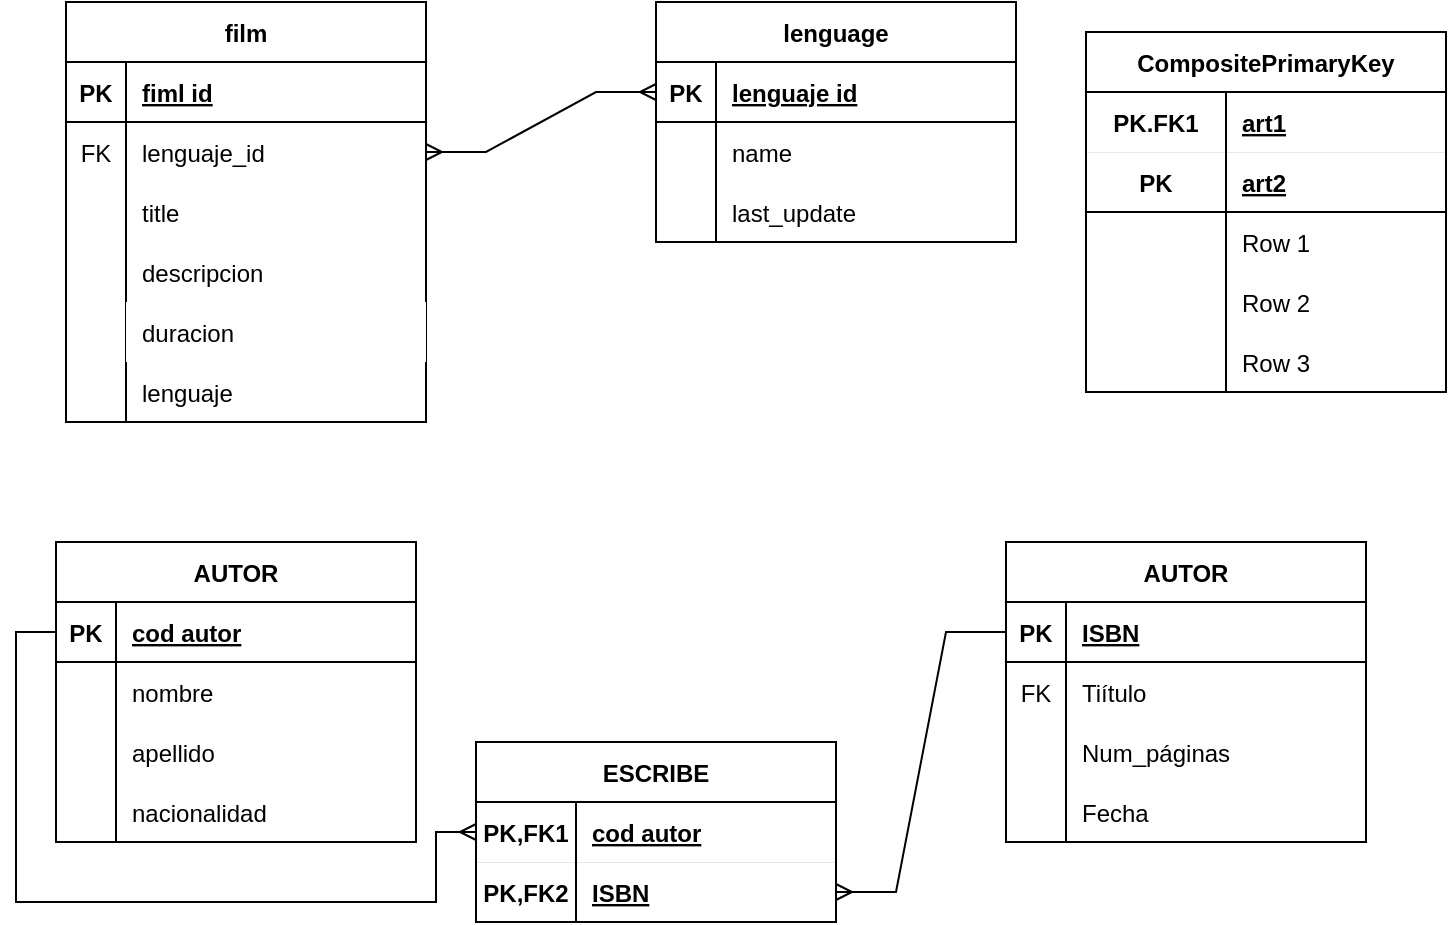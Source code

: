 <mxfile version="20.8.16" type="device"><diagram id="R2lEEEUBdFMjLlhIrx00" name="Page-1"><mxGraphModel dx="1036" dy="614" grid="1" gridSize="10" guides="1" tooltips="1" connect="1" arrows="1" fold="1" page="1" pageScale="1" pageWidth="850" pageHeight="1100" math="0" shadow="0" extFonts="Permanent Marker^https://fonts.googleapis.com/css?family=Permanent+Marker"><root><mxCell id="0"/><mxCell id="1" parent="0"/><mxCell id="QKSZVNRSu3XxzxqllvWI-1" value="film" style="shape=table;startSize=30;container=1;collapsible=1;childLayout=tableLayout;fixedRows=1;rowLines=0;fontStyle=1;align=center;resizeLast=1;" parent="1" vertex="1"><mxGeometry x="95" width="180" height="210" as="geometry"/></mxCell><mxCell id="QKSZVNRSu3XxzxqllvWI-2" value="" style="shape=tableRow;horizontal=0;startSize=0;swimlaneHead=0;swimlaneBody=0;fillColor=none;collapsible=0;dropTarget=0;points=[[0,0.5],[1,0.5]];portConstraint=eastwest;top=0;left=0;right=0;bottom=1;" parent="QKSZVNRSu3XxzxqllvWI-1" vertex="1"><mxGeometry y="30" width="180" height="30" as="geometry"/></mxCell><mxCell id="QKSZVNRSu3XxzxqllvWI-3" value="PK" style="shape=partialRectangle;connectable=0;fillColor=none;top=0;left=0;bottom=0;right=0;fontStyle=1;overflow=hidden;" parent="QKSZVNRSu3XxzxqllvWI-2" vertex="1"><mxGeometry width="30" height="30" as="geometry"><mxRectangle width="30" height="30" as="alternateBounds"/></mxGeometry></mxCell><mxCell id="QKSZVNRSu3XxzxqllvWI-4" value="fiml id" style="shape=partialRectangle;connectable=0;fillColor=none;top=0;left=0;bottom=0;right=0;align=left;spacingLeft=6;fontStyle=5;overflow=hidden;" parent="QKSZVNRSu3XxzxqllvWI-2" vertex="1"><mxGeometry x="30" width="150" height="30" as="geometry"><mxRectangle width="150" height="30" as="alternateBounds"/></mxGeometry></mxCell><mxCell id="QKSZVNRSu3XxzxqllvWI-33" value="" style="shape=tableRow;horizontal=0;startSize=0;swimlaneHead=0;swimlaneBody=0;fillColor=none;collapsible=0;dropTarget=0;points=[[0,0.5],[1,0.5]];portConstraint=eastwest;top=0;left=0;right=0;bottom=0;" parent="QKSZVNRSu3XxzxqllvWI-1" vertex="1"><mxGeometry y="60" width="180" height="30" as="geometry"/></mxCell><mxCell id="QKSZVNRSu3XxzxqllvWI-34" value="FK" style="shape=partialRectangle;connectable=0;fillColor=none;top=0;left=0;bottom=0;right=0;fontStyle=0;overflow=hidden;" parent="QKSZVNRSu3XxzxqllvWI-33" vertex="1"><mxGeometry width="30" height="30" as="geometry"><mxRectangle width="30" height="30" as="alternateBounds"/></mxGeometry></mxCell><mxCell id="QKSZVNRSu3XxzxqllvWI-35" value="lenguaje_id" style="shape=partialRectangle;connectable=0;fillColor=none;top=0;left=0;bottom=0;right=0;align=left;spacingLeft=6;fontStyle=0;overflow=hidden;" parent="QKSZVNRSu3XxzxqllvWI-33" vertex="1"><mxGeometry x="30" width="150" height="30" as="geometry"><mxRectangle width="150" height="30" as="alternateBounds"/></mxGeometry></mxCell><mxCell id="QKSZVNRSu3XxzxqllvWI-5" value="" style="shape=tableRow;horizontal=0;startSize=0;swimlaneHead=0;swimlaneBody=0;fillColor=none;collapsible=0;dropTarget=0;points=[[0,0.5],[1,0.5]];portConstraint=eastwest;top=0;left=0;right=0;bottom=0;" parent="QKSZVNRSu3XxzxqllvWI-1" vertex="1"><mxGeometry y="90" width="180" height="30" as="geometry"/></mxCell><mxCell id="QKSZVNRSu3XxzxqllvWI-6" value="" style="shape=partialRectangle;connectable=0;fillColor=none;top=0;left=0;bottom=0;right=0;editable=1;overflow=hidden;" parent="QKSZVNRSu3XxzxqllvWI-5" vertex="1"><mxGeometry width="30" height="30" as="geometry"><mxRectangle width="30" height="30" as="alternateBounds"/></mxGeometry></mxCell><mxCell id="QKSZVNRSu3XxzxqllvWI-7" value="title" style="shape=partialRectangle;connectable=0;fillColor=none;top=0;left=0;bottom=0;right=0;align=left;spacingLeft=6;overflow=hidden;" parent="QKSZVNRSu3XxzxqllvWI-5" vertex="1"><mxGeometry x="30" width="150" height="30" as="geometry"><mxRectangle width="150" height="30" as="alternateBounds"/></mxGeometry></mxCell><mxCell id="QKSZVNRSu3XxzxqllvWI-8" value="" style="shape=tableRow;horizontal=0;startSize=0;swimlaneHead=0;swimlaneBody=0;fillColor=none;collapsible=0;dropTarget=0;points=[[0,0.5],[1,0.5]];portConstraint=eastwest;top=0;left=0;right=0;bottom=0;" parent="QKSZVNRSu3XxzxqllvWI-1" vertex="1"><mxGeometry y="120" width="180" height="30" as="geometry"/></mxCell><mxCell id="QKSZVNRSu3XxzxqllvWI-9" value="" style="shape=partialRectangle;connectable=0;fillColor=none;top=0;left=0;bottom=0;right=0;editable=1;overflow=hidden;" parent="QKSZVNRSu3XxzxqllvWI-8" vertex="1"><mxGeometry width="30" height="30" as="geometry"><mxRectangle width="30" height="30" as="alternateBounds"/></mxGeometry></mxCell><mxCell id="QKSZVNRSu3XxzxqllvWI-10" value="descripcion" style="shape=partialRectangle;connectable=0;fillColor=none;top=0;left=0;bottom=0;right=0;align=left;spacingLeft=6;overflow=hidden;" parent="QKSZVNRSu3XxzxqllvWI-8" vertex="1"><mxGeometry x="30" width="150" height="30" as="geometry"><mxRectangle width="150" height="30" as="alternateBounds"/></mxGeometry></mxCell><mxCell id="QKSZVNRSu3XxzxqllvWI-11" value="" style="shape=tableRow;horizontal=0;startSize=0;swimlaneHead=0;swimlaneBody=0;fillColor=none;collapsible=0;dropTarget=0;points=[[0,0.5],[1,0.5]];portConstraint=eastwest;top=0;left=0;right=0;bottom=0;" parent="QKSZVNRSu3XxzxqllvWI-1" vertex="1"><mxGeometry y="150" width="180" height="30" as="geometry"/></mxCell><mxCell id="QKSZVNRSu3XxzxqllvWI-12" value="" style="shape=partialRectangle;connectable=0;fillColor=none;top=0;left=0;bottom=0;right=0;editable=1;overflow=hidden;" parent="QKSZVNRSu3XxzxqllvWI-11" vertex="1"><mxGeometry width="30" height="30" as="geometry"><mxRectangle width="30" height="30" as="alternateBounds"/></mxGeometry></mxCell><mxCell id="QKSZVNRSu3XxzxqllvWI-13" value="duracion" style="shape=partialRectangle;connectable=0;top=0;left=0;bottom=0;right=0;align=left;spacingLeft=6;overflow=hidden;" parent="QKSZVNRSu3XxzxqllvWI-11" vertex="1"><mxGeometry x="30" width="150" height="30" as="geometry"><mxRectangle width="150" height="30" as="alternateBounds"/></mxGeometry></mxCell><mxCell id="QKSZVNRSu3XxzxqllvWI-14" value="" style="shape=tableRow;horizontal=0;startSize=0;swimlaneHead=0;swimlaneBody=0;fillColor=none;collapsible=0;dropTarget=0;points=[[0,0.5],[1,0.5]];portConstraint=eastwest;top=0;left=0;right=0;bottom=0;" parent="QKSZVNRSu3XxzxqllvWI-1" vertex="1"><mxGeometry y="180" width="180" height="30" as="geometry"/></mxCell><mxCell id="QKSZVNRSu3XxzxqllvWI-15" value="" style="shape=partialRectangle;connectable=0;fillColor=none;top=0;left=0;bottom=0;right=0;editable=1;overflow=hidden;" parent="QKSZVNRSu3XxzxqllvWI-14" vertex="1"><mxGeometry width="30" height="30" as="geometry"><mxRectangle width="30" height="30" as="alternateBounds"/></mxGeometry></mxCell><mxCell id="QKSZVNRSu3XxzxqllvWI-16" value="lenguaje" style="shape=partialRectangle;connectable=0;fillColor=none;top=0;left=0;bottom=0;right=0;align=left;spacingLeft=6;overflow=hidden;" parent="QKSZVNRSu3XxzxqllvWI-14" vertex="1"><mxGeometry x="30" width="150" height="30" as="geometry"><mxRectangle width="150" height="30" as="alternateBounds"/></mxGeometry></mxCell><mxCell id="QKSZVNRSu3XxzxqllvWI-17" value="lenguage" style="shape=table;startSize=30;container=1;collapsible=1;childLayout=tableLayout;fixedRows=1;rowLines=0;fontStyle=1;align=center;resizeLast=1;" parent="1" vertex="1"><mxGeometry x="390" width="180" height="120" as="geometry"/></mxCell><mxCell id="QKSZVNRSu3XxzxqllvWI-18" value="" style="shape=tableRow;horizontal=0;startSize=0;swimlaneHead=0;swimlaneBody=0;fillColor=none;collapsible=0;dropTarget=0;points=[[0,0.5],[1,0.5]];portConstraint=eastwest;top=0;left=0;right=0;bottom=1;" parent="QKSZVNRSu3XxzxqllvWI-17" vertex="1"><mxGeometry y="30" width="180" height="30" as="geometry"/></mxCell><mxCell id="QKSZVNRSu3XxzxqllvWI-19" value="PK" style="shape=partialRectangle;connectable=0;fillColor=none;top=0;left=0;bottom=0;right=0;fontStyle=1;overflow=hidden;" parent="QKSZVNRSu3XxzxqllvWI-18" vertex="1"><mxGeometry width="30" height="30" as="geometry"><mxRectangle width="30" height="30" as="alternateBounds"/></mxGeometry></mxCell><mxCell id="QKSZVNRSu3XxzxqllvWI-20" value="lenguaje id" style="shape=partialRectangle;connectable=0;fillColor=none;top=0;left=0;bottom=0;right=0;align=left;spacingLeft=6;fontStyle=5;overflow=hidden;" parent="QKSZVNRSu3XxzxqllvWI-18" vertex="1"><mxGeometry x="30" width="150" height="30" as="geometry"><mxRectangle width="150" height="30" as="alternateBounds"/></mxGeometry></mxCell><mxCell id="QKSZVNRSu3XxzxqllvWI-21" value="" style="shape=tableRow;horizontal=0;startSize=0;swimlaneHead=0;swimlaneBody=0;fillColor=none;collapsible=0;dropTarget=0;points=[[0,0.5],[1,0.5]];portConstraint=eastwest;top=0;left=0;right=0;bottom=0;" parent="QKSZVNRSu3XxzxqllvWI-17" vertex="1"><mxGeometry y="60" width="180" height="30" as="geometry"/></mxCell><mxCell id="QKSZVNRSu3XxzxqllvWI-22" value="" style="shape=partialRectangle;connectable=0;fillColor=none;top=0;left=0;bottom=0;right=0;editable=1;overflow=hidden;" parent="QKSZVNRSu3XxzxqllvWI-21" vertex="1"><mxGeometry width="30" height="30" as="geometry"><mxRectangle width="30" height="30" as="alternateBounds"/></mxGeometry></mxCell><mxCell id="QKSZVNRSu3XxzxqllvWI-23" value="name" style="shape=partialRectangle;connectable=0;fillColor=none;top=0;left=0;bottom=0;right=0;align=left;spacingLeft=6;overflow=hidden;" parent="QKSZVNRSu3XxzxqllvWI-21" vertex="1"><mxGeometry x="30" width="150" height="30" as="geometry"><mxRectangle width="150" height="30" as="alternateBounds"/></mxGeometry></mxCell><mxCell id="QKSZVNRSu3XxzxqllvWI-24" value="" style="shape=tableRow;horizontal=0;startSize=0;swimlaneHead=0;swimlaneBody=0;fillColor=none;collapsible=0;dropTarget=0;points=[[0,0.5],[1,0.5]];portConstraint=eastwest;top=0;left=0;right=0;bottom=0;" parent="QKSZVNRSu3XxzxqllvWI-17" vertex="1"><mxGeometry y="90" width="180" height="30" as="geometry"/></mxCell><mxCell id="QKSZVNRSu3XxzxqllvWI-25" value="" style="shape=partialRectangle;connectable=0;fillColor=none;top=0;left=0;bottom=0;right=0;editable=1;overflow=hidden;" parent="QKSZVNRSu3XxzxqllvWI-24" vertex="1"><mxGeometry width="30" height="30" as="geometry"><mxRectangle width="30" height="30" as="alternateBounds"/></mxGeometry></mxCell><mxCell id="QKSZVNRSu3XxzxqllvWI-26" value="last_update" style="shape=partialRectangle;connectable=0;fillColor=none;top=0;left=0;bottom=0;right=0;align=left;spacingLeft=6;overflow=hidden;" parent="QKSZVNRSu3XxzxqllvWI-24" vertex="1"><mxGeometry x="30" width="150" height="30" as="geometry"><mxRectangle width="150" height="30" as="alternateBounds"/></mxGeometry></mxCell><mxCell id="QKSZVNRSu3XxzxqllvWI-36" value="CompositePrimaryKey" style="shape=table;startSize=30;container=1;collapsible=1;childLayout=tableLayout;fixedRows=1;rowLines=0;fontStyle=1;align=center;resizeLast=1;strokeWidth=1;" parent="1" vertex="1"><mxGeometry x="605" y="15" width="180" height="180" as="geometry"/></mxCell><mxCell id="QKSZVNRSu3XxzxqllvWI-37" value="" style="shape=tableRow;horizontal=0;startSize=0;swimlaneHead=0;swimlaneBody=0;fillColor=none;collapsible=0;dropTarget=0;points=[[0,0.5],[1,0.5]];portConstraint=eastwest;top=0;left=0;right=0;bottom=1;strokeWidth=0;" parent="QKSZVNRSu3XxzxqllvWI-36" vertex="1"><mxGeometry y="30" width="180" height="30" as="geometry"/></mxCell><mxCell id="QKSZVNRSu3XxzxqllvWI-38" value="PK.FK1" style="shape=partialRectangle;connectable=0;fillColor=none;top=0;left=0;bottom=0;right=0;fontStyle=1;overflow=hidden;" parent="QKSZVNRSu3XxzxqllvWI-37" vertex="1"><mxGeometry width="70.0" height="30" as="geometry"><mxRectangle width="70.0" height="30" as="alternateBounds"/></mxGeometry></mxCell><mxCell id="QKSZVNRSu3XxzxqllvWI-39" value="art1" style="shape=partialRectangle;connectable=0;fillColor=none;top=0;left=0;bottom=0;right=0;align=left;spacingLeft=6;fontStyle=5;overflow=hidden;" parent="QKSZVNRSu3XxzxqllvWI-37" vertex="1"><mxGeometry x="70.0" width="110.0" height="30" as="geometry"><mxRectangle width="110.0" height="30" as="alternateBounds"/></mxGeometry></mxCell><mxCell id="QKSZVNRSu3XxzxqllvWI-49" value="" style="shape=tableRow;horizontal=0;startSize=0;swimlaneHead=0;swimlaneBody=0;fillColor=none;collapsible=0;dropTarget=0;points=[[0,0.5],[1,0.5]];portConstraint=eastwest;top=0;left=0;right=0;bottom=1;" parent="QKSZVNRSu3XxzxqllvWI-36" vertex="1"><mxGeometry y="60" width="180" height="30" as="geometry"/></mxCell><mxCell id="QKSZVNRSu3XxzxqllvWI-50" value="PK" style="shape=partialRectangle;connectable=0;fillColor=none;top=0;left=0;bottom=0;right=0;fontStyle=1;overflow=hidden;" parent="QKSZVNRSu3XxzxqllvWI-49" vertex="1"><mxGeometry width="70.0" height="30" as="geometry"><mxRectangle width="70.0" height="30" as="alternateBounds"/></mxGeometry></mxCell><mxCell id="QKSZVNRSu3XxzxqllvWI-51" value="art2" style="shape=partialRectangle;connectable=0;fillColor=none;top=0;left=0;bottom=0;right=0;align=left;spacingLeft=6;fontStyle=5;overflow=hidden;" parent="QKSZVNRSu3XxzxqllvWI-49" vertex="1"><mxGeometry x="70.0" width="110.0" height="30" as="geometry"><mxRectangle width="110.0" height="30" as="alternateBounds"/></mxGeometry></mxCell><mxCell id="QKSZVNRSu3XxzxqllvWI-40" value="" style="shape=tableRow;horizontal=0;startSize=0;swimlaneHead=0;swimlaneBody=0;fillColor=none;collapsible=0;dropTarget=0;points=[[0,0.5],[1,0.5]];portConstraint=eastwest;top=0;left=0;right=0;bottom=0;" parent="QKSZVNRSu3XxzxqllvWI-36" vertex="1"><mxGeometry y="90" width="180" height="30" as="geometry"/></mxCell><mxCell id="QKSZVNRSu3XxzxqllvWI-41" value="" style="shape=partialRectangle;connectable=0;fillColor=none;top=0;left=0;bottom=0;right=0;editable=1;overflow=hidden;" parent="QKSZVNRSu3XxzxqllvWI-40" vertex="1"><mxGeometry width="70.0" height="30" as="geometry"><mxRectangle width="70.0" height="30" as="alternateBounds"/></mxGeometry></mxCell><mxCell id="QKSZVNRSu3XxzxqllvWI-42" value="Row 1" style="shape=partialRectangle;connectable=0;fillColor=none;top=0;left=0;bottom=0;right=0;align=left;spacingLeft=6;overflow=hidden;" parent="QKSZVNRSu3XxzxqllvWI-40" vertex="1"><mxGeometry x="70.0" width="110.0" height="30" as="geometry"><mxRectangle width="110.0" height="30" as="alternateBounds"/></mxGeometry></mxCell><mxCell id="QKSZVNRSu3XxzxqllvWI-43" value="" style="shape=tableRow;horizontal=0;startSize=0;swimlaneHead=0;swimlaneBody=0;fillColor=none;collapsible=0;dropTarget=0;points=[[0,0.5],[1,0.5]];portConstraint=eastwest;top=0;left=0;right=0;bottom=0;" parent="QKSZVNRSu3XxzxqllvWI-36" vertex="1"><mxGeometry y="120" width="180" height="30" as="geometry"/></mxCell><mxCell id="QKSZVNRSu3XxzxqllvWI-44" value="" style="shape=partialRectangle;connectable=0;fillColor=none;top=0;left=0;bottom=0;right=0;editable=1;overflow=hidden;" parent="QKSZVNRSu3XxzxqllvWI-43" vertex="1"><mxGeometry width="70.0" height="30" as="geometry"><mxRectangle width="70.0" height="30" as="alternateBounds"/></mxGeometry></mxCell><mxCell id="QKSZVNRSu3XxzxqllvWI-45" value="Row 2" style="shape=partialRectangle;connectable=0;fillColor=none;top=0;left=0;bottom=0;right=0;align=left;spacingLeft=6;overflow=hidden;" parent="QKSZVNRSu3XxzxqllvWI-43" vertex="1"><mxGeometry x="70.0" width="110.0" height="30" as="geometry"><mxRectangle width="110.0" height="30" as="alternateBounds"/></mxGeometry></mxCell><mxCell id="QKSZVNRSu3XxzxqllvWI-46" value="" style="shape=tableRow;horizontal=0;startSize=0;swimlaneHead=0;swimlaneBody=0;fillColor=none;collapsible=0;dropTarget=0;points=[[0,0.5],[1,0.5]];portConstraint=eastwest;top=0;left=0;right=0;bottom=0;" parent="QKSZVNRSu3XxzxqllvWI-36" vertex="1"><mxGeometry y="150" width="180" height="30" as="geometry"/></mxCell><mxCell id="QKSZVNRSu3XxzxqllvWI-47" value="" style="shape=partialRectangle;connectable=0;fillColor=none;top=0;left=0;bottom=0;right=0;editable=1;overflow=hidden;" parent="QKSZVNRSu3XxzxqllvWI-46" vertex="1"><mxGeometry width="70.0" height="30" as="geometry"><mxRectangle width="70.0" height="30" as="alternateBounds"/></mxGeometry></mxCell><mxCell id="QKSZVNRSu3XxzxqllvWI-48" value="Row 3" style="shape=partialRectangle;connectable=0;fillColor=none;top=0;left=0;bottom=0;right=0;align=left;spacingLeft=6;overflow=hidden;" parent="QKSZVNRSu3XxzxqllvWI-46" vertex="1"><mxGeometry x="70.0" width="110.0" height="30" as="geometry"><mxRectangle width="110.0" height="30" as="alternateBounds"/></mxGeometry></mxCell><mxCell id="QKSZVNRSu3XxzxqllvWI-56" value="" style="edgeStyle=entityRelationEdgeStyle;fontSize=12;html=1;endArrow=ERmany;startArrow=ERmany;rounded=0;exitX=1;exitY=0.5;exitDx=0;exitDy=0;entryX=0;entryY=0.5;entryDx=0;entryDy=0;" parent="1" source="QKSZVNRSu3XxzxqllvWI-33" target="QKSZVNRSu3XxzxqllvWI-18" edge="1"><mxGeometry width="100" height="100" relative="1" as="geometry"><mxPoint x="290" y="150" as="sourcePoint"/><mxPoint x="390" y="50" as="targetPoint"/></mxGeometry></mxCell><mxCell id="ZKeAT-TY5j9K1rKOsucH-1" value="AUTOR" style="shape=table;startSize=30;container=1;collapsible=1;childLayout=tableLayout;fixedRows=1;rowLines=0;fontStyle=1;align=center;resizeLast=1;" vertex="1" parent="1"><mxGeometry x="90" y="270" width="180" height="150" as="geometry"/></mxCell><mxCell id="ZKeAT-TY5j9K1rKOsucH-2" value="" style="shape=tableRow;horizontal=0;startSize=0;swimlaneHead=0;swimlaneBody=0;fillColor=none;collapsible=0;dropTarget=0;points=[[0,0.5],[1,0.5]];portConstraint=eastwest;top=0;left=0;right=0;bottom=1;" vertex="1" parent="ZKeAT-TY5j9K1rKOsucH-1"><mxGeometry y="30" width="180" height="30" as="geometry"/></mxCell><mxCell id="ZKeAT-TY5j9K1rKOsucH-3" value="PK" style="shape=partialRectangle;connectable=0;fillColor=none;top=0;left=0;bottom=0;right=0;fontStyle=1;overflow=hidden;" vertex="1" parent="ZKeAT-TY5j9K1rKOsucH-2"><mxGeometry width="30" height="30" as="geometry"><mxRectangle width="30" height="30" as="alternateBounds"/></mxGeometry></mxCell><mxCell id="ZKeAT-TY5j9K1rKOsucH-4" value="cod autor" style="shape=partialRectangle;connectable=0;fillColor=none;top=0;left=0;bottom=0;right=0;align=left;spacingLeft=6;fontStyle=5;overflow=hidden;" vertex="1" parent="ZKeAT-TY5j9K1rKOsucH-2"><mxGeometry x="30" width="150" height="30" as="geometry"><mxRectangle width="150" height="30" as="alternateBounds"/></mxGeometry></mxCell><mxCell id="ZKeAT-TY5j9K1rKOsucH-5" value="" style="shape=tableRow;horizontal=0;startSize=0;swimlaneHead=0;swimlaneBody=0;fillColor=none;collapsible=0;dropTarget=0;points=[[0,0.5],[1,0.5]];portConstraint=eastwest;top=0;left=0;right=0;bottom=0;" vertex="1" parent="ZKeAT-TY5j9K1rKOsucH-1"><mxGeometry y="60" width="180" height="30" as="geometry"/></mxCell><mxCell id="ZKeAT-TY5j9K1rKOsucH-6" value="" style="shape=partialRectangle;connectable=0;fillColor=none;top=0;left=0;bottom=0;right=0;editable=1;overflow=hidden;" vertex="1" parent="ZKeAT-TY5j9K1rKOsucH-5"><mxGeometry width="30" height="30" as="geometry"><mxRectangle width="30" height="30" as="alternateBounds"/></mxGeometry></mxCell><mxCell id="ZKeAT-TY5j9K1rKOsucH-7" value="nombre" style="shape=partialRectangle;connectable=0;fillColor=none;top=0;left=0;bottom=0;right=0;align=left;spacingLeft=6;overflow=hidden;" vertex="1" parent="ZKeAT-TY5j9K1rKOsucH-5"><mxGeometry x="30" width="150" height="30" as="geometry"><mxRectangle width="150" height="30" as="alternateBounds"/></mxGeometry></mxCell><mxCell id="ZKeAT-TY5j9K1rKOsucH-8" value="" style="shape=tableRow;horizontal=0;startSize=0;swimlaneHead=0;swimlaneBody=0;fillColor=none;collapsible=0;dropTarget=0;points=[[0,0.5],[1,0.5]];portConstraint=eastwest;top=0;left=0;right=0;bottom=0;" vertex="1" parent="ZKeAT-TY5j9K1rKOsucH-1"><mxGeometry y="90" width="180" height="30" as="geometry"/></mxCell><mxCell id="ZKeAT-TY5j9K1rKOsucH-9" value="" style="shape=partialRectangle;connectable=0;fillColor=none;top=0;left=0;bottom=0;right=0;editable=1;overflow=hidden;" vertex="1" parent="ZKeAT-TY5j9K1rKOsucH-8"><mxGeometry width="30" height="30" as="geometry"><mxRectangle width="30" height="30" as="alternateBounds"/></mxGeometry></mxCell><mxCell id="ZKeAT-TY5j9K1rKOsucH-10" value="apellido" style="shape=partialRectangle;connectable=0;fillColor=none;top=0;left=0;bottom=0;right=0;align=left;spacingLeft=6;overflow=hidden;" vertex="1" parent="ZKeAT-TY5j9K1rKOsucH-8"><mxGeometry x="30" width="150" height="30" as="geometry"><mxRectangle width="150" height="30" as="alternateBounds"/></mxGeometry></mxCell><mxCell id="ZKeAT-TY5j9K1rKOsucH-11" value="" style="shape=tableRow;horizontal=0;startSize=0;swimlaneHead=0;swimlaneBody=0;fillColor=none;collapsible=0;dropTarget=0;points=[[0,0.5],[1,0.5]];portConstraint=eastwest;top=0;left=0;right=0;bottom=0;" vertex="1" parent="ZKeAT-TY5j9K1rKOsucH-1"><mxGeometry y="120" width="180" height="30" as="geometry"/></mxCell><mxCell id="ZKeAT-TY5j9K1rKOsucH-12" value="" style="shape=partialRectangle;connectable=0;fillColor=none;top=0;left=0;bottom=0;right=0;editable=1;overflow=hidden;" vertex="1" parent="ZKeAT-TY5j9K1rKOsucH-11"><mxGeometry width="30" height="30" as="geometry"><mxRectangle width="30" height="30" as="alternateBounds"/></mxGeometry></mxCell><mxCell id="ZKeAT-TY5j9K1rKOsucH-13" value="nacionalidad" style="shape=partialRectangle;connectable=0;fillColor=none;top=0;left=0;bottom=0;right=0;align=left;spacingLeft=6;overflow=hidden;" vertex="1" parent="ZKeAT-TY5j9K1rKOsucH-11"><mxGeometry x="30" width="150" height="30" as="geometry"><mxRectangle width="150" height="30" as="alternateBounds"/></mxGeometry></mxCell><mxCell id="ZKeAT-TY5j9K1rKOsucH-18" value="ESCRIBE" style="shape=table;startSize=30;container=1;collapsible=1;childLayout=tableLayout;fixedRows=1;rowLines=0;fontStyle=1;align=center;resizeLast=1;swimlaneLine=1;strokeWidth=1;" vertex="1" parent="1"><mxGeometry x="300" y="370" width="180" height="90" as="geometry"/></mxCell><mxCell id="ZKeAT-TY5j9K1rKOsucH-19" value="" style="shape=tableRow;horizontal=0;startSize=0;swimlaneHead=0;swimlaneBody=0;fillColor=none;collapsible=0;dropTarget=0;points=[[0,0.5],[1,0.5]];portConstraint=eastwest;top=0;left=0;right=0;bottom=1;swimlaneLine=0;strokeWidth=0;" vertex="1" parent="ZKeAT-TY5j9K1rKOsucH-18"><mxGeometry y="30" width="180" height="30" as="geometry"/></mxCell><mxCell id="ZKeAT-TY5j9K1rKOsucH-20" value="PK,FK1" style="shape=partialRectangle;connectable=0;fillColor=none;top=0;left=0;bottom=0;right=0;fontStyle=1;overflow=hidden;" vertex="1" parent="ZKeAT-TY5j9K1rKOsucH-19"><mxGeometry width="50" height="30" as="geometry"><mxRectangle width="50" height="30" as="alternateBounds"/></mxGeometry></mxCell><mxCell id="ZKeAT-TY5j9K1rKOsucH-21" value="cod autor" style="shape=partialRectangle;connectable=0;fillColor=none;top=0;left=0;bottom=0;right=0;align=left;spacingLeft=6;fontStyle=5;overflow=hidden;" vertex="1" parent="ZKeAT-TY5j9K1rKOsucH-19"><mxGeometry x="50" width="130" height="30" as="geometry"><mxRectangle width="130" height="30" as="alternateBounds"/></mxGeometry></mxCell><mxCell id="ZKeAT-TY5j9K1rKOsucH-42" value="" style="shape=tableRow;horizontal=0;startSize=0;swimlaneHead=0;swimlaneBody=0;fillColor=none;collapsible=0;dropTarget=0;points=[[0,0.5],[1,0.5]];portConstraint=eastwest;top=0;left=0;right=0;bottom=1;swimlaneLine=0;strokeWidth=1;" vertex="1" parent="ZKeAT-TY5j9K1rKOsucH-18"><mxGeometry y="60" width="180" height="30" as="geometry"/></mxCell><mxCell id="ZKeAT-TY5j9K1rKOsucH-43" value="PK,FK2" style="shape=partialRectangle;connectable=0;fillColor=none;top=0;left=0;bottom=0;right=0;fontStyle=1;overflow=hidden;" vertex="1" parent="ZKeAT-TY5j9K1rKOsucH-42"><mxGeometry width="50" height="30" as="geometry"><mxRectangle width="50" height="30" as="alternateBounds"/></mxGeometry></mxCell><mxCell id="ZKeAT-TY5j9K1rKOsucH-44" value="ISBN" style="shape=partialRectangle;connectable=0;fillColor=none;top=0;left=0;bottom=0;right=0;align=left;spacingLeft=6;fontStyle=5;overflow=hidden;" vertex="1" parent="ZKeAT-TY5j9K1rKOsucH-42"><mxGeometry x="50" width="130" height="30" as="geometry"><mxRectangle width="130" height="30" as="alternateBounds"/></mxGeometry></mxCell><mxCell id="ZKeAT-TY5j9K1rKOsucH-45" value="" style="edgeStyle=orthogonalEdgeStyle;fontSize=12;html=1;endArrow=ERmany;rounded=0;exitX=0;exitY=0.5;exitDx=0;exitDy=0;entryX=0;entryY=0.5;entryDx=0;entryDy=0;" edge="1" parent="1" source="ZKeAT-TY5j9K1rKOsucH-2" target="ZKeAT-TY5j9K1rKOsucH-19"><mxGeometry width="100" height="100" relative="1" as="geometry"><mxPoint x="60" y="460" as="sourcePoint"/><mxPoint x="300" y="350" as="targetPoint"/><Array as="points"><mxPoint x="70" y="315"/><mxPoint x="70" y="450"/><mxPoint x="280" y="450"/><mxPoint x="280" y="415"/></Array></mxGeometry></mxCell><mxCell id="ZKeAT-TY5j9K1rKOsucH-47" value="AUTOR" style="shape=table;startSize=30;container=1;collapsible=1;childLayout=tableLayout;fixedRows=1;rowLines=0;fontStyle=1;align=center;resizeLast=1;" vertex="1" parent="1"><mxGeometry x="565" y="270" width="180" height="150" as="geometry"/></mxCell><mxCell id="ZKeAT-TY5j9K1rKOsucH-48" value="" style="shape=tableRow;horizontal=0;startSize=0;swimlaneHead=0;swimlaneBody=0;fillColor=none;collapsible=0;dropTarget=0;points=[[0,0.5],[1,0.5]];portConstraint=eastwest;top=0;left=0;right=0;bottom=1;" vertex="1" parent="ZKeAT-TY5j9K1rKOsucH-47"><mxGeometry y="30" width="180" height="30" as="geometry"/></mxCell><mxCell id="ZKeAT-TY5j9K1rKOsucH-49" value="PK" style="shape=partialRectangle;connectable=0;fillColor=none;top=0;left=0;bottom=0;right=0;fontStyle=1;overflow=hidden;" vertex="1" parent="ZKeAT-TY5j9K1rKOsucH-48"><mxGeometry width="30" height="30" as="geometry"><mxRectangle width="30" height="30" as="alternateBounds"/></mxGeometry></mxCell><mxCell id="ZKeAT-TY5j9K1rKOsucH-50" value="ISBN" style="shape=partialRectangle;connectable=0;fillColor=none;top=0;left=0;bottom=0;right=0;align=left;spacingLeft=6;fontStyle=5;overflow=hidden;" vertex="1" parent="ZKeAT-TY5j9K1rKOsucH-48"><mxGeometry x="30" width="150" height="30" as="geometry"><mxRectangle width="150" height="30" as="alternateBounds"/></mxGeometry></mxCell><mxCell id="ZKeAT-TY5j9K1rKOsucH-60" value="" style="shape=tableRow;horizontal=0;startSize=0;swimlaneHead=0;swimlaneBody=0;fillColor=none;collapsible=0;dropTarget=0;points=[[0,0.5],[1,0.5]];portConstraint=eastwest;top=0;left=0;right=0;bottom=0;strokeWidth=0;" vertex="1" parent="ZKeAT-TY5j9K1rKOsucH-47"><mxGeometry y="60" width="180" height="30" as="geometry"/></mxCell><mxCell id="ZKeAT-TY5j9K1rKOsucH-61" value="FK" style="shape=partialRectangle;connectable=0;fillColor=none;top=0;left=0;bottom=0;right=0;fontStyle=0;overflow=hidden;strokeWidth=0;" vertex="1" parent="ZKeAT-TY5j9K1rKOsucH-60"><mxGeometry width="30" height="30" as="geometry"><mxRectangle width="30" height="30" as="alternateBounds"/></mxGeometry></mxCell><mxCell id="ZKeAT-TY5j9K1rKOsucH-62" value="Tiítulo" style="shape=partialRectangle;connectable=0;fillColor=none;top=0;left=0;bottom=0;right=0;align=left;spacingLeft=6;fontStyle=0;overflow=hidden;strokeWidth=0;" vertex="1" parent="ZKeAT-TY5j9K1rKOsucH-60"><mxGeometry x="30" width="150" height="30" as="geometry"><mxRectangle width="150" height="30" as="alternateBounds"/></mxGeometry></mxCell><mxCell id="ZKeAT-TY5j9K1rKOsucH-51" value="" style="shape=tableRow;horizontal=0;startSize=0;swimlaneHead=0;swimlaneBody=0;fillColor=none;collapsible=0;dropTarget=0;points=[[0,0.5],[1,0.5]];portConstraint=eastwest;top=0;left=0;right=0;bottom=0;" vertex="1" parent="ZKeAT-TY5j9K1rKOsucH-47"><mxGeometry y="90" width="180" height="30" as="geometry"/></mxCell><mxCell id="ZKeAT-TY5j9K1rKOsucH-52" value="" style="shape=partialRectangle;connectable=0;fillColor=none;top=0;left=0;bottom=0;right=0;editable=1;overflow=hidden;" vertex="1" parent="ZKeAT-TY5j9K1rKOsucH-51"><mxGeometry width="30" height="30" as="geometry"><mxRectangle width="30" height="30" as="alternateBounds"/></mxGeometry></mxCell><mxCell id="ZKeAT-TY5j9K1rKOsucH-53" value="Num_páginas" style="shape=partialRectangle;connectable=0;fillColor=none;top=0;left=0;bottom=0;right=0;align=left;spacingLeft=6;overflow=hidden;" vertex="1" parent="ZKeAT-TY5j9K1rKOsucH-51"><mxGeometry x="30" width="150" height="30" as="geometry"><mxRectangle width="150" height="30" as="alternateBounds"/></mxGeometry></mxCell><mxCell id="ZKeAT-TY5j9K1rKOsucH-54" value="" style="shape=tableRow;horizontal=0;startSize=0;swimlaneHead=0;swimlaneBody=0;fillColor=none;collapsible=0;dropTarget=0;points=[[0,0.5],[1,0.5]];portConstraint=eastwest;top=0;left=0;right=0;bottom=0;" vertex="1" parent="ZKeAT-TY5j9K1rKOsucH-47"><mxGeometry y="120" width="180" height="30" as="geometry"/></mxCell><mxCell id="ZKeAT-TY5j9K1rKOsucH-55" value="" style="shape=partialRectangle;connectable=0;fillColor=none;top=0;left=0;bottom=0;right=0;editable=1;overflow=hidden;" vertex="1" parent="ZKeAT-TY5j9K1rKOsucH-54"><mxGeometry width="30" height="30" as="geometry"><mxRectangle width="30" height="30" as="alternateBounds"/></mxGeometry></mxCell><mxCell id="ZKeAT-TY5j9K1rKOsucH-56" value="Fecha" style="shape=partialRectangle;connectable=0;fillColor=none;top=0;left=0;bottom=0;right=0;align=left;spacingLeft=6;overflow=hidden;" vertex="1" parent="ZKeAT-TY5j9K1rKOsucH-54"><mxGeometry x="30" width="150" height="30" as="geometry"><mxRectangle width="150" height="30" as="alternateBounds"/></mxGeometry></mxCell><mxCell id="ZKeAT-TY5j9K1rKOsucH-65" value="" style="edgeStyle=entityRelationEdgeStyle;fontSize=12;html=1;endArrow=ERmany;rounded=0;exitX=0;exitY=0.5;exitDx=0;exitDy=0;" edge="1" parent="1" source="ZKeAT-TY5j9K1rKOsucH-48" target="ZKeAT-TY5j9K1rKOsucH-42"><mxGeometry width="100" height="100" relative="1" as="geometry"><mxPoint x="420" y="315" as="sourcePoint"/><mxPoint x="520" y="215" as="targetPoint"/></mxGeometry></mxCell></root></mxGraphModel></diagram></mxfile>
